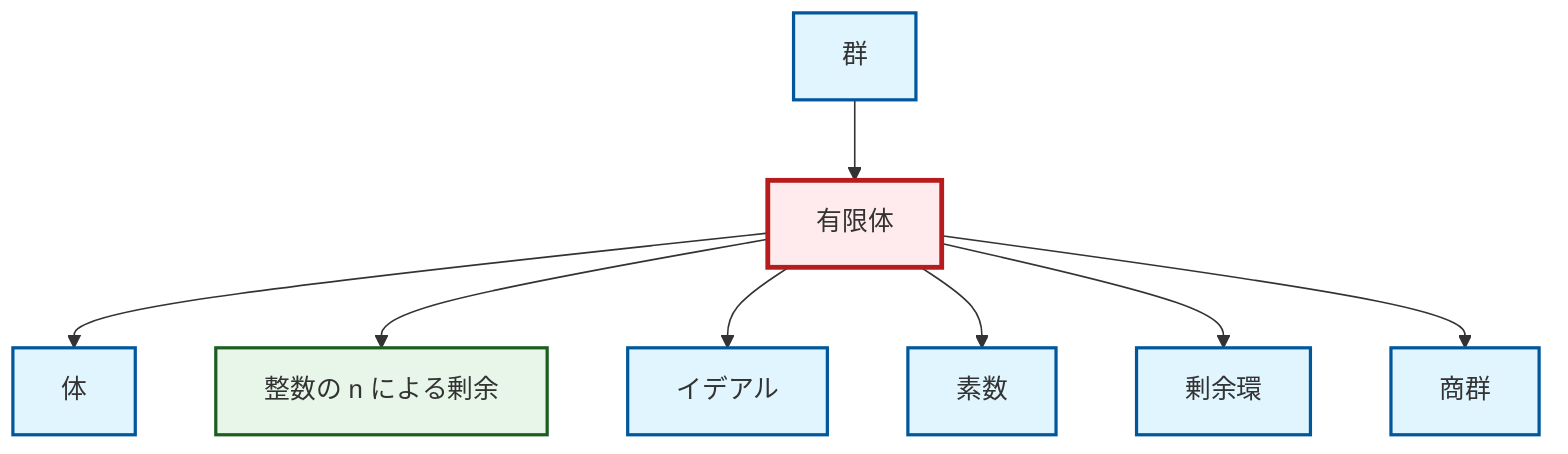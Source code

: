 graph TD
    classDef definition fill:#e1f5fe,stroke:#01579b,stroke-width:2px
    classDef theorem fill:#f3e5f5,stroke:#4a148c,stroke-width:2px
    classDef axiom fill:#fff3e0,stroke:#e65100,stroke-width:2px
    classDef example fill:#e8f5e9,stroke:#1b5e20,stroke-width:2px
    classDef current fill:#ffebee,stroke:#b71c1c,stroke-width:3px
    def-prime["素数"]:::definition
    ex-quotient-integers-mod-n["整数の n による剰余"]:::example
    def-field["体"]:::definition
    def-ideal["イデアル"]:::definition
    def-quotient-group["商群"]:::definition
    def-group["群"]:::definition
    ex-finite-field["有限体"]:::example
    def-quotient-ring["剰余環"]:::definition
    ex-finite-field --> def-field
    ex-finite-field --> ex-quotient-integers-mod-n
    ex-finite-field --> def-ideal
    ex-finite-field --> def-prime
    ex-finite-field --> def-quotient-ring
    def-group --> ex-finite-field
    ex-finite-field --> def-quotient-group
    class ex-finite-field current